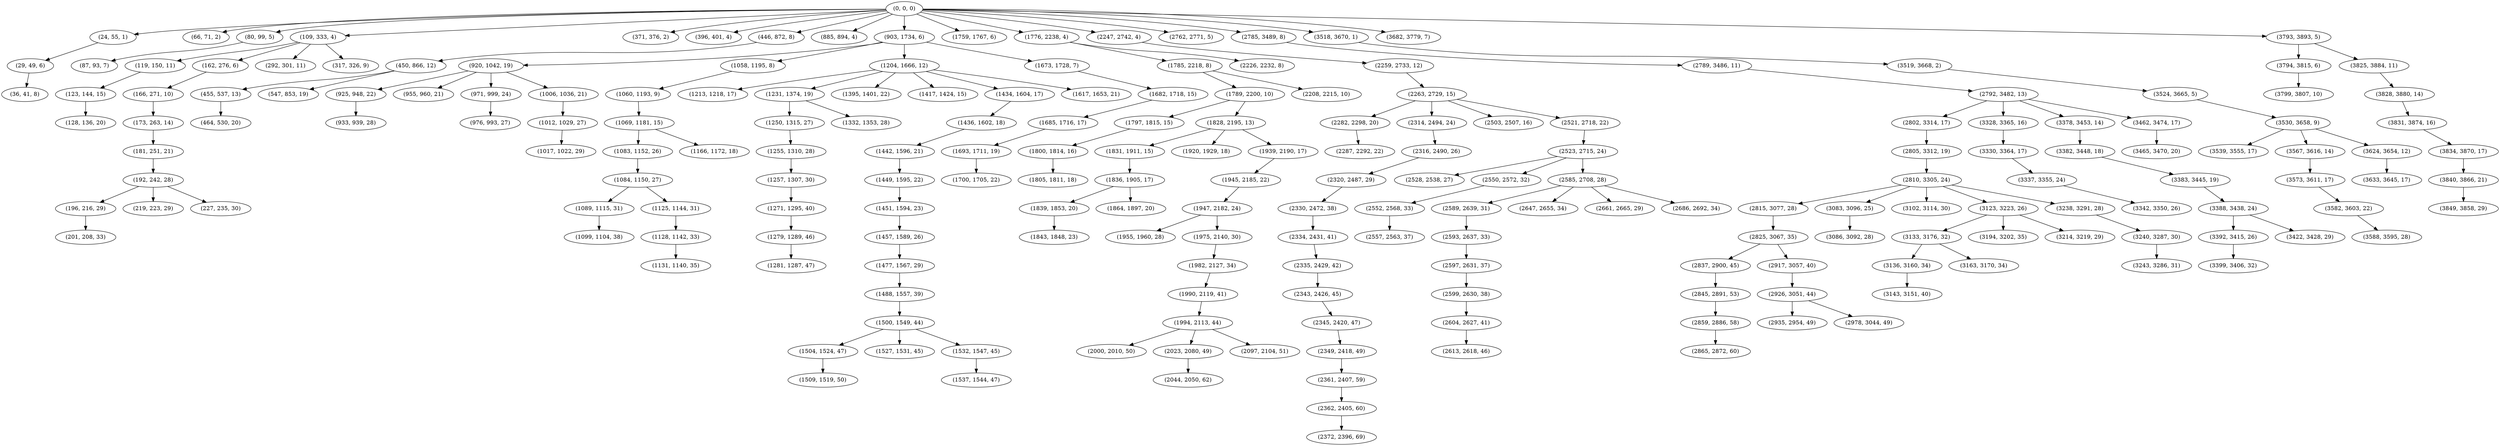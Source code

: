 digraph tree {
    "(0, 0, 0)";
    "(24, 55, 1)";
    "(29, 49, 6)";
    "(36, 41, 8)";
    "(66, 71, 2)";
    "(80, 99, 5)";
    "(87, 93, 7)";
    "(109, 333, 4)";
    "(119, 150, 11)";
    "(123, 144, 15)";
    "(128, 136, 20)";
    "(162, 276, 6)";
    "(166, 271, 10)";
    "(173, 263, 14)";
    "(181, 251, 21)";
    "(192, 242, 28)";
    "(196, 216, 29)";
    "(201, 208, 33)";
    "(219, 223, 29)";
    "(227, 235, 30)";
    "(292, 301, 11)";
    "(317, 326, 9)";
    "(371, 376, 2)";
    "(396, 401, 4)";
    "(446, 872, 8)";
    "(450, 866, 12)";
    "(455, 537, 13)";
    "(464, 530, 20)";
    "(547, 853, 19)";
    "(885, 894, 4)";
    "(903, 1734, 6)";
    "(920, 1042, 19)";
    "(925, 948, 22)";
    "(933, 939, 28)";
    "(955, 960, 21)";
    "(971, 999, 24)";
    "(976, 993, 27)";
    "(1006, 1036, 21)";
    "(1012, 1029, 27)";
    "(1017, 1022, 29)";
    "(1058, 1195, 8)";
    "(1060, 1193, 9)";
    "(1069, 1181, 15)";
    "(1083, 1152, 26)";
    "(1084, 1150, 27)";
    "(1089, 1115, 31)";
    "(1099, 1104, 38)";
    "(1125, 1144, 31)";
    "(1128, 1142, 33)";
    "(1131, 1140, 35)";
    "(1166, 1172, 18)";
    "(1204, 1666, 12)";
    "(1213, 1218, 17)";
    "(1231, 1374, 19)";
    "(1250, 1315, 27)";
    "(1255, 1310, 28)";
    "(1257, 1307, 30)";
    "(1271, 1295, 40)";
    "(1279, 1289, 46)";
    "(1281, 1287, 47)";
    "(1332, 1353, 28)";
    "(1395, 1401, 22)";
    "(1417, 1424, 15)";
    "(1434, 1604, 17)";
    "(1436, 1602, 18)";
    "(1442, 1596, 21)";
    "(1449, 1595, 22)";
    "(1451, 1594, 23)";
    "(1457, 1589, 26)";
    "(1477, 1567, 29)";
    "(1488, 1557, 39)";
    "(1500, 1549, 44)";
    "(1504, 1524, 47)";
    "(1509, 1519, 50)";
    "(1527, 1531, 45)";
    "(1532, 1547, 45)";
    "(1537, 1544, 47)";
    "(1617, 1653, 21)";
    "(1673, 1728, 7)";
    "(1682, 1718, 15)";
    "(1685, 1716, 17)";
    "(1693, 1711, 19)";
    "(1700, 1705, 22)";
    "(1759, 1767, 6)";
    "(1776, 2238, 4)";
    "(1785, 2218, 8)";
    "(1789, 2200, 10)";
    "(1797, 1815, 15)";
    "(1800, 1814, 16)";
    "(1805, 1811, 18)";
    "(1828, 2195, 13)";
    "(1831, 1911, 15)";
    "(1836, 1905, 17)";
    "(1839, 1853, 20)";
    "(1843, 1848, 23)";
    "(1864, 1897, 20)";
    "(1920, 1929, 18)";
    "(1939, 2190, 17)";
    "(1945, 2185, 22)";
    "(1947, 2182, 24)";
    "(1955, 1960, 28)";
    "(1975, 2140, 30)";
    "(1982, 2127, 34)";
    "(1990, 2119, 41)";
    "(1994, 2113, 44)";
    "(2000, 2010, 50)";
    "(2023, 2080, 49)";
    "(2044, 2050, 62)";
    "(2097, 2104, 51)";
    "(2208, 2215, 10)";
    "(2226, 2232, 8)";
    "(2247, 2742, 4)";
    "(2259, 2733, 12)";
    "(2263, 2729, 15)";
    "(2282, 2298, 20)";
    "(2287, 2292, 22)";
    "(2314, 2494, 24)";
    "(2316, 2490, 26)";
    "(2320, 2487, 29)";
    "(2330, 2472, 38)";
    "(2334, 2431, 41)";
    "(2335, 2429, 42)";
    "(2343, 2426, 45)";
    "(2345, 2420, 47)";
    "(2349, 2418, 49)";
    "(2361, 2407, 59)";
    "(2362, 2405, 60)";
    "(2372, 2396, 69)";
    "(2503, 2507, 16)";
    "(2521, 2718, 22)";
    "(2523, 2715, 24)";
    "(2528, 2538, 27)";
    "(2550, 2572, 32)";
    "(2552, 2568, 33)";
    "(2557, 2563, 37)";
    "(2585, 2708, 28)";
    "(2589, 2639, 31)";
    "(2593, 2637, 33)";
    "(2597, 2631, 37)";
    "(2599, 2630, 38)";
    "(2604, 2627, 41)";
    "(2613, 2618, 46)";
    "(2647, 2655, 34)";
    "(2661, 2665, 29)";
    "(2686, 2692, 34)";
    "(2762, 2771, 5)";
    "(2785, 3489, 8)";
    "(2789, 3486, 11)";
    "(2792, 3482, 13)";
    "(2802, 3314, 17)";
    "(2805, 3312, 19)";
    "(2810, 3305, 24)";
    "(2815, 3077, 28)";
    "(2825, 3067, 35)";
    "(2837, 2900, 45)";
    "(2845, 2891, 53)";
    "(2859, 2886, 58)";
    "(2865, 2872, 60)";
    "(2917, 3057, 40)";
    "(2926, 3051, 44)";
    "(2935, 2954, 49)";
    "(2978, 3044, 49)";
    "(3083, 3096, 25)";
    "(3086, 3092, 28)";
    "(3102, 3114, 30)";
    "(3123, 3223, 26)";
    "(3133, 3176, 32)";
    "(3136, 3160, 34)";
    "(3143, 3151, 40)";
    "(3163, 3170, 34)";
    "(3194, 3202, 35)";
    "(3214, 3219, 29)";
    "(3238, 3291, 28)";
    "(3240, 3287, 30)";
    "(3243, 3286, 31)";
    "(3328, 3365, 16)";
    "(3330, 3364, 17)";
    "(3337, 3355, 24)";
    "(3342, 3350, 26)";
    "(3378, 3453, 14)";
    "(3382, 3448, 18)";
    "(3383, 3445, 19)";
    "(3388, 3438, 24)";
    "(3392, 3415, 26)";
    "(3399, 3406, 32)";
    "(3422, 3428, 29)";
    "(3462, 3474, 17)";
    "(3465, 3470, 20)";
    "(3518, 3670, 1)";
    "(3519, 3668, 2)";
    "(3524, 3665, 5)";
    "(3530, 3658, 9)";
    "(3539, 3555, 17)";
    "(3567, 3616, 14)";
    "(3573, 3611, 17)";
    "(3582, 3603, 22)";
    "(3588, 3595, 28)";
    "(3624, 3654, 12)";
    "(3633, 3645, 17)";
    "(3682, 3779, 7)";
    "(3793, 3893, 5)";
    "(3794, 3815, 6)";
    "(3799, 3807, 10)";
    "(3825, 3884, 11)";
    "(3828, 3880, 14)";
    "(3831, 3874, 16)";
    "(3834, 3870, 17)";
    "(3840, 3866, 21)";
    "(3849, 3858, 29)";
    "(0, 0, 0)" -> "(24, 55, 1)";
    "(0, 0, 0)" -> "(66, 71, 2)";
    "(0, 0, 0)" -> "(80, 99, 5)";
    "(0, 0, 0)" -> "(109, 333, 4)";
    "(0, 0, 0)" -> "(371, 376, 2)";
    "(0, 0, 0)" -> "(396, 401, 4)";
    "(0, 0, 0)" -> "(446, 872, 8)";
    "(0, 0, 0)" -> "(885, 894, 4)";
    "(0, 0, 0)" -> "(903, 1734, 6)";
    "(0, 0, 0)" -> "(1759, 1767, 6)";
    "(0, 0, 0)" -> "(1776, 2238, 4)";
    "(0, 0, 0)" -> "(2247, 2742, 4)";
    "(0, 0, 0)" -> "(2762, 2771, 5)";
    "(0, 0, 0)" -> "(2785, 3489, 8)";
    "(0, 0, 0)" -> "(3518, 3670, 1)";
    "(0, 0, 0)" -> "(3682, 3779, 7)";
    "(0, 0, 0)" -> "(3793, 3893, 5)";
    "(24, 55, 1)" -> "(29, 49, 6)";
    "(29, 49, 6)" -> "(36, 41, 8)";
    "(80, 99, 5)" -> "(87, 93, 7)";
    "(109, 333, 4)" -> "(119, 150, 11)";
    "(109, 333, 4)" -> "(162, 276, 6)";
    "(109, 333, 4)" -> "(292, 301, 11)";
    "(109, 333, 4)" -> "(317, 326, 9)";
    "(119, 150, 11)" -> "(123, 144, 15)";
    "(123, 144, 15)" -> "(128, 136, 20)";
    "(162, 276, 6)" -> "(166, 271, 10)";
    "(166, 271, 10)" -> "(173, 263, 14)";
    "(173, 263, 14)" -> "(181, 251, 21)";
    "(181, 251, 21)" -> "(192, 242, 28)";
    "(192, 242, 28)" -> "(196, 216, 29)";
    "(192, 242, 28)" -> "(219, 223, 29)";
    "(192, 242, 28)" -> "(227, 235, 30)";
    "(196, 216, 29)" -> "(201, 208, 33)";
    "(446, 872, 8)" -> "(450, 866, 12)";
    "(450, 866, 12)" -> "(455, 537, 13)";
    "(450, 866, 12)" -> "(547, 853, 19)";
    "(455, 537, 13)" -> "(464, 530, 20)";
    "(903, 1734, 6)" -> "(920, 1042, 19)";
    "(903, 1734, 6)" -> "(1058, 1195, 8)";
    "(903, 1734, 6)" -> "(1204, 1666, 12)";
    "(903, 1734, 6)" -> "(1673, 1728, 7)";
    "(920, 1042, 19)" -> "(925, 948, 22)";
    "(920, 1042, 19)" -> "(955, 960, 21)";
    "(920, 1042, 19)" -> "(971, 999, 24)";
    "(920, 1042, 19)" -> "(1006, 1036, 21)";
    "(925, 948, 22)" -> "(933, 939, 28)";
    "(971, 999, 24)" -> "(976, 993, 27)";
    "(1006, 1036, 21)" -> "(1012, 1029, 27)";
    "(1012, 1029, 27)" -> "(1017, 1022, 29)";
    "(1058, 1195, 8)" -> "(1060, 1193, 9)";
    "(1060, 1193, 9)" -> "(1069, 1181, 15)";
    "(1069, 1181, 15)" -> "(1083, 1152, 26)";
    "(1069, 1181, 15)" -> "(1166, 1172, 18)";
    "(1083, 1152, 26)" -> "(1084, 1150, 27)";
    "(1084, 1150, 27)" -> "(1089, 1115, 31)";
    "(1084, 1150, 27)" -> "(1125, 1144, 31)";
    "(1089, 1115, 31)" -> "(1099, 1104, 38)";
    "(1125, 1144, 31)" -> "(1128, 1142, 33)";
    "(1128, 1142, 33)" -> "(1131, 1140, 35)";
    "(1204, 1666, 12)" -> "(1213, 1218, 17)";
    "(1204, 1666, 12)" -> "(1231, 1374, 19)";
    "(1204, 1666, 12)" -> "(1395, 1401, 22)";
    "(1204, 1666, 12)" -> "(1417, 1424, 15)";
    "(1204, 1666, 12)" -> "(1434, 1604, 17)";
    "(1204, 1666, 12)" -> "(1617, 1653, 21)";
    "(1231, 1374, 19)" -> "(1250, 1315, 27)";
    "(1231, 1374, 19)" -> "(1332, 1353, 28)";
    "(1250, 1315, 27)" -> "(1255, 1310, 28)";
    "(1255, 1310, 28)" -> "(1257, 1307, 30)";
    "(1257, 1307, 30)" -> "(1271, 1295, 40)";
    "(1271, 1295, 40)" -> "(1279, 1289, 46)";
    "(1279, 1289, 46)" -> "(1281, 1287, 47)";
    "(1434, 1604, 17)" -> "(1436, 1602, 18)";
    "(1436, 1602, 18)" -> "(1442, 1596, 21)";
    "(1442, 1596, 21)" -> "(1449, 1595, 22)";
    "(1449, 1595, 22)" -> "(1451, 1594, 23)";
    "(1451, 1594, 23)" -> "(1457, 1589, 26)";
    "(1457, 1589, 26)" -> "(1477, 1567, 29)";
    "(1477, 1567, 29)" -> "(1488, 1557, 39)";
    "(1488, 1557, 39)" -> "(1500, 1549, 44)";
    "(1500, 1549, 44)" -> "(1504, 1524, 47)";
    "(1500, 1549, 44)" -> "(1527, 1531, 45)";
    "(1500, 1549, 44)" -> "(1532, 1547, 45)";
    "(1504, 1524, 47)" -> "(1509, 1519, 50)";
    "(1532, 1547, 45)" -> "(1537, 1544, 47)";
    "(1673, 1728, 7)" -> "(1682, 1718, 15)";
    "(1682, 1718, 15)" -> "(1685, 1716, 17)";
    "(1685, 1716, 17)" -> "(1693, 1711, 19)";
    "(1693, 1711, 19)" -> "(1700, 1705, 22)";
    "(1776, 2238, 4)" -> "(1785, 2218, 8)";
    "(1776, 2238, 4)" -> "(2226, 2232, 8)";
    "(1785, 2218, 8)" -> "(1789, 2200, 10)";
    "(1785, 2218, 8)" -> "(2208, 2215, 10)";
    "(1789, 2200, 10)" -> "(1797, 1815, 15)";
    "(1789, 2200, 10)" -> "(1828, 2195, 13)";
    "(1797, 1815, 15)" -> "(1800, 1814, 16)";
    "(1800, 1814, 16)" -> "(1805, 1811, 18)";
    "(1828, 2195, 13)" -> "(1831, 1911, 15)";
    "(1828, 2195, 13)" -> "(1920, 1929, 18)";
    "(1828, 2195, 13)" -> "(1939, 2190, 17)";
    "(1831, 1911, 15)" -> "(1836, 1905, 17)";
    "(1836, 1905, 17)" -> "(1839, 1853, 20)";
    "(1836, 1905, 17)" -> "(1864, 1897, 20)";
    "(1839, 1853, 20)" -> "(1843, 1848, 23)";
    "(1939, 2190, 17)" -> "(1945, 2185, 22)";
    "(1945, 2185, 22)" -> "(1947, 2182, 24)";
    "(1947, 2182, 24)" -> "(1955, 1960, 28)";
    "(1947, 2182, 24)" -> "(1975, 2140, 30)";
    "(1975, 2140, 30)" -> "(1982, 2127, 34)";
    "(1982, 2127, 34)" -> "(1990, 2119, 41)";
    "(1990, 2119, 41)" -> "(1994, 2113, 44)";
    "(1994, 2113, 44)" -> "(2000, 2010, 50)";
    "(1994, 2113, 44)" -> "(2023, 2080, 49)";
    "(1994, 2113, 44)" -> "(2097, 2104, 51)";
    "(2023, 2080, 49)" -> "(2044, 2050, 62)";
    "(2247, 2742, 4)" -> "(2259, 2733, 12)";
    "(2259, 2733, 12)" -> "(2263, 2729, 15)";
    "(2263, 2729, 15)" -> "(2282, 2298, 20)";
    "(2263, 2729, 15)" -> "(2314, 2494, 24)";
    "(2263, 2729, 15)" -> "(2503, 2507, 16)";
    "(2263, 2729, 15)" -> "(2521, 2718, 22)";
    "(2282, 2298, 20)" -> "(2287, 2292, 22)";
    "(2314, 2494, 24)" -> "(2316, 2490, 26)";
    "(2316, 2490, 26)" -> "(2320, 2487, 29)";
    "(2320, 2487, 29)" -> "(2330, 2472, 38)";
    "(2330, 2472, 38)" -> "(2334, 2431, 41)";
    "(2334, 2431, 41)" -> "(2335, 2429, 42)";
    "(2335, 2429, 42)" -> "(2343, 2426, 45)";
    "(2343, 2426, 45)" -> "(2345, 2420, 47)";
    "(2345, 2420, 47)" -> "(2349, 2418, 49)";
    "(2349, 2418, 49)" -> "(2361, 2407, 59)";
    "(2361, 2407, 59)" -> "(2362, 2405, 60)";
    "(2362, 2405, 60)" -> "(2372, 2396, 69)";
    "(2521, 2718, 22)" -> "(2523, 2715, 24)";
    "(2523, 2715, 24)" -> "(2528, 2538, 27)";
    "(2523, 2715, 24)" -> "(2550, 2572, 32)";
    "(2523, 2715, 24)" -> "(2585, 2708, 28)";
    "(2550, 2572, 32)" -> "(2552, 2568, 33)";
    "(2552, 2568, 33)" -> "(2557, 2563, 37)";
    "(2585, 2708, 28)" -> "(2589, 2639, 31)";
    "(2585, 2708, 28)" -> "(2647, 2655, 34)";
    "(2585, 2708, 28)" -> "(2661, 2665, 29)";
    "(2585, 2708, 28)" -> "(2686, 2692, 34)";
    "(2589, 2639, 31)" -> "(2593, 2637, 33)";
    "(2593, 2637, 33)" -> "(2597, 2631, 37)";
    "(2597, 2631, 37)" -> "(2599, 2630, 38)";
    "(2599, 2630, 38)" -> "(2604, 2627, 41)";
    "(2604, 2627, 41)" -> "(2613, 2618, 46)";
    "(2785, 3489, 8)" -> "(2789, 3486, 11)";
    "(2789, 3486, 11)" -> "(2792, 3482, 13)";
    "(2792, 3482, 13)" -> "(2802, 3314, 17)";
    "(2792, 3482, 13)" -> "(3328, 3365, 16)";
    "(2792, 3482, 13)" -> "(3378, 3453, 14)";
    "(2792, 3482, 13)" -> "(3462, 3474, 17)";
    "(2802, 3314, 17)" -> "(2805, 3312, 19)";
    "(2805, 3312, 19)" -> "(2810, 3305, 24)";
    "(2810, 3305, 24)" -> "(2815, 3077, 28)";
    "(2810, 3305, 24)" -> "(3083, 3096, 25)";
    "(2810, 3305, 24)" -> "(3102, 3114, 30)";
    "(2810, 3305, 24)" -> "(3123, 3223, 26)";
    "(2810, 3305, 24)" -> "(3238, 3291, 28)";
    "(2815, 3077, 28)" -> "(2825, 3067, 35)";
    "(2825, 3067, 35)" -> "(2837, 2900, 45)";
    "(2825, 3067, 35)" -> "(2917, 3057, 40)";
    "(2837, 2900, 45)" -> "(2845, 2891, 53)";
    "(2845, 2891, 53)" -> "(2859, 2886, 58)";
    "(2859, 2886, 58)" -> "(2865, 2872, 60)";
    "(2917, 3057, 40)" -> "(2926, 3051, 44)";
    "(2926, 3051, 44)" -> "(2935, 2954, 49)";
    "(2926, 3051, 44)" -> "(2978, 3044, 49)";
    "(3083, 3096, 25)" -> "(3086, 3092, 28)";
    "(3123, 3223, 26)" -> "(3133, 3176, 32)";
    "(3123, 3223, 26)" -> "(3194, 3202, 35)";
    "(3123, 3223, 26)" -> "(3214, 3219, 29)";
    "(3133, 3176, 32)" -> "(3136, 3160, 34)";
    "(3133, 3176, 32)" -> "(3163, 3170, 34)";
    "(3136, 3160, 34)" -> "(3143, 3151, 40)";
    "(3238, 3291, 28)" -> "(3240, 3287, 30)";
    "(3240, 3287, 30)" -> "(3243, 3286, 31)";
    "(3328, 3365, 16)" -> "(3330, 3364, 17)";
    "(3330, 3364, 17)" -> "(3337, 3355, 24)";
    "(3337, 3355, 24)" -> "(3342, 3350, 26)";
    "(3378, 3453, 14)" -> "(3382, 3448, 18)";
    "(3382, 3448, 18)" -> "(3383, 3445, 19)";
    "(3383, 3445, 19)" -> "(3388, 3438, 24)";
    "(3388, 3438, 24)" -> "(3392, 3415, 26)";
    "(3388, 3438, 24)" -> "(3422, 3428, 29)";
    "(3392, 3415, 26)" -> "(3399, 3406, 32)";
    "(3462, 3474, 17)" -> "(3465, 3470, 20)";
    "(3518, 3670, 1)" -> "(3519, 3668, 2)";
    "(3519, 3668, 2)" -> "(3524, 3665, 5)";
    "(3524, 3665, 5)" -> "(3530, 3658, 9)";
    "(3530, 3658, 9)" -> "(3539, 3555, 17)";
    "(3530, 3658, 9)" -> "(3567, 3616, 14)";
    "(3530, 3658, 9)" -> "(3624, 3654, 12)";
    "(3567, 3616, 14)" -> "(3573, 3611, 17)";
    "(3573, 3611, 17)" -> "(3582, 3603, 22)";
    "(3582, 3603, 22)" -> "(3588, 3595, 28)";
    "(3624, 3654, 12)" -> "(3633, 3645, 17)";
    "(3793, 3893, 5)" -> "(3794, 3815, 6)";
    "(3793, 3893, 5)" -> "(3825, 3884, 11)";
    "(3794, 3815, 6)" -> "(3799, 3807, 10)";
    "(3825, 3884, 11)" -> "(3828, 3880, 14)";
    "(3828, 3880, 14)" -> "(3831, 3874, 16)";
    "(3831, 3874, 16)" -> "(3834, 3870, 17)";
    "(3834, 3870, 17)" -> "(3840, 3866, 21)";
    "(3840, 3866, 21)" -> "(3849, 3858, 29)";
}
